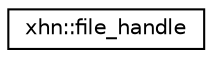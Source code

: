 digraph "Graphical Class Hierarchy"
{
  edge [fontname="Helvetica",fontsize="10",labelfontname="Helvetica",labelfontsize="10"];
  node [fontname="Helvetica",fontsize="10",shape=record];
  rankdir="LR";
  Node1 [label="xhn::file_handle",height=0.2,width=0.4,color="black", fillcolor="white", style="filled",URL="$classxhn_1_1file__handle.html"];
}
